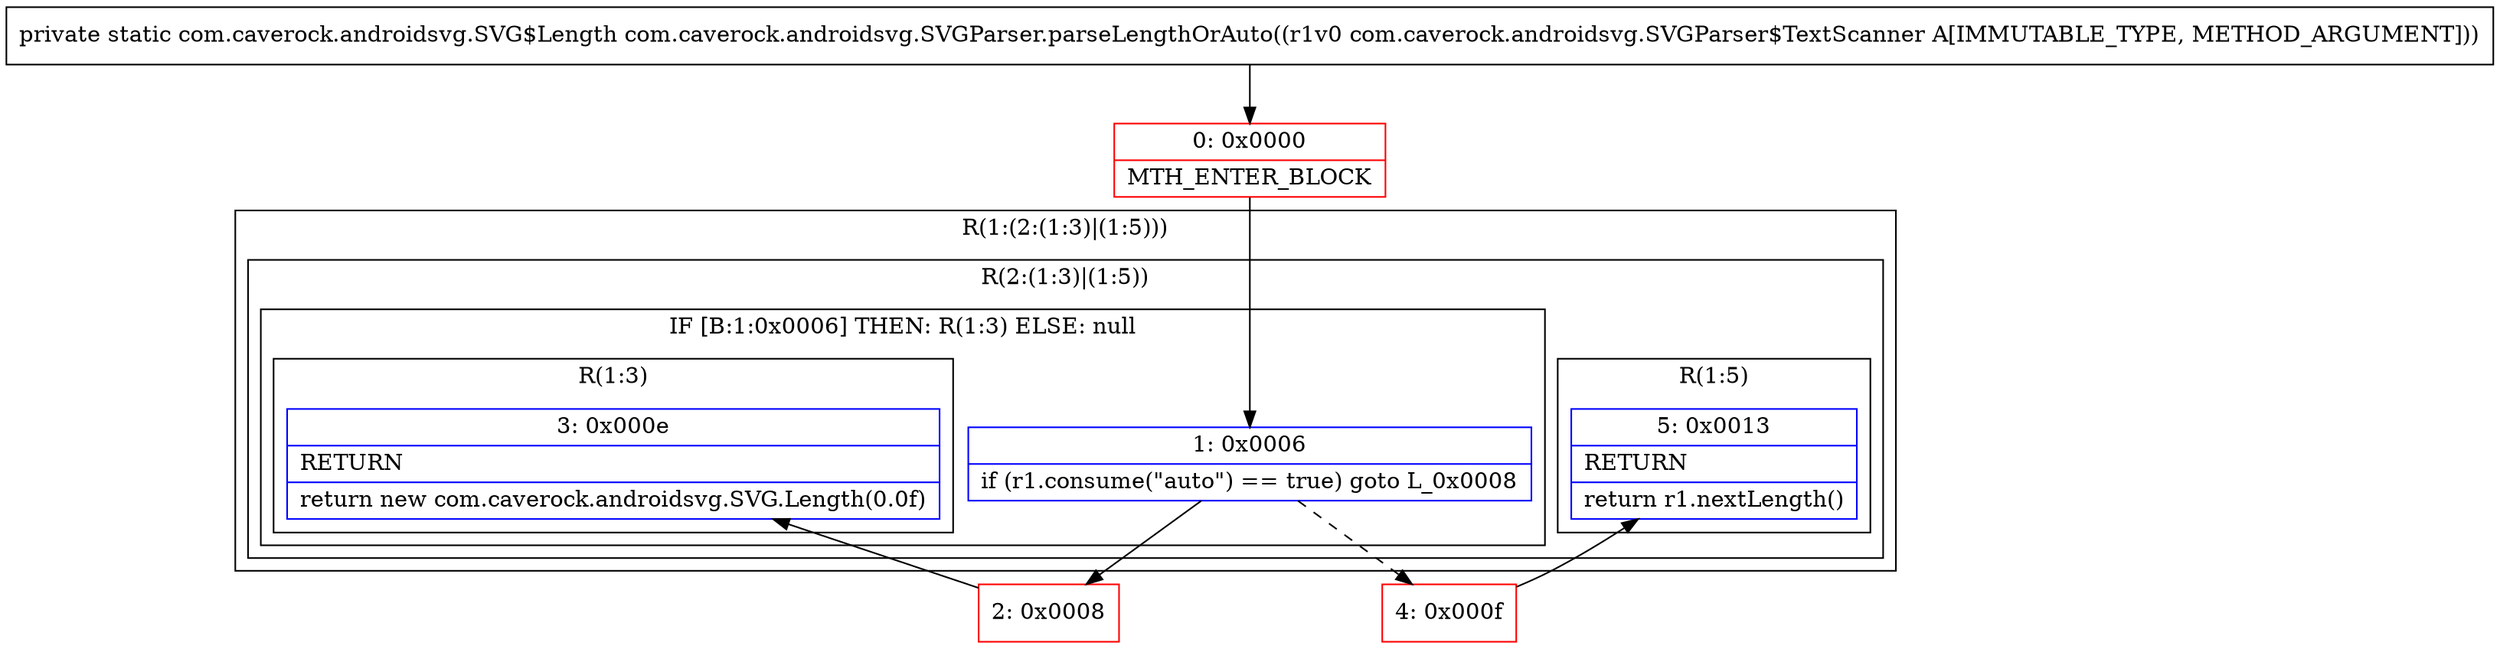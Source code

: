 digraph "CFG forcom.caverock.androidsvg.SVGParser.parseLengthOrAuto(Lcom\/caverock\/androidsvg\/SVGParser$TextScanner;)Lcom\/caverock\/androidsvg\/SVG$Length;" {
subgraph cluster_Region_1520964863 {
label = "R(1:(2:(1:3)|(1:5)))";
node [shape=record,color=blue];
subgraph cluster_Region_1933791326 {
label = "R(2:(1:3)|(1:5))";
node [shape=record,color=blue];
subgraph cluster_IfRegion_408286027 {
label = "IF [B:1:0x0006] THEN: R(1:3) ELSE: null";
node [shape=record,color=blue];
Node_1 [shape=record,label="{1\:\ 0x0006|if (r1.consume(\"auto\") == true) goto L_0x0008\l}"];
subgraph cluster_Region_208336431 {
label = "R(1:3)";
node [shape=record,color=blue];
Node_3 [shape=record,label="{3\:\ 0x000e|RETURN\l|return new com.caverock.androidsvg.SVG.Length(0.0f)\l}"];
}
}
subgraph cluster_Region_377427121 {
label = "R(1:5)";
node [shape=record,color=blue];
Node_5 [shape=record,label="{5\:\ 0x0013|RETURN\l|return r1.nextLength()\l}"];
}
}
}
Node_0 [shape=record,color=red,label="{0\:\ 0x0000|MTH_ENTER_BLOCK\l}"];
Node_2 [shape=record,color=red,label="{2\:\ 0x0008}"];
Node_4 [shape=record,color=red,label="{4\:\ 0x000f}"];
MethodNode[shape=record,label="{private static com.caverock.androidsvg.SVG$Length com.caverock.androidsvg.SVGParser.parseLengthOrAuto((r1v0 com.caverock.androidsvg.SVGParser$TextScanner A[IMMUTABLE_TYPE, METHOD_ARGUMENT])) }"];
MethodNode -> Node_0;
Node_1 -> Node_2;
Node_1 -> Node_4[style=dashed];
Node_0 -> Node_1;
Node_2 -> Node_3;
Node_4 -> Node_5;
}

